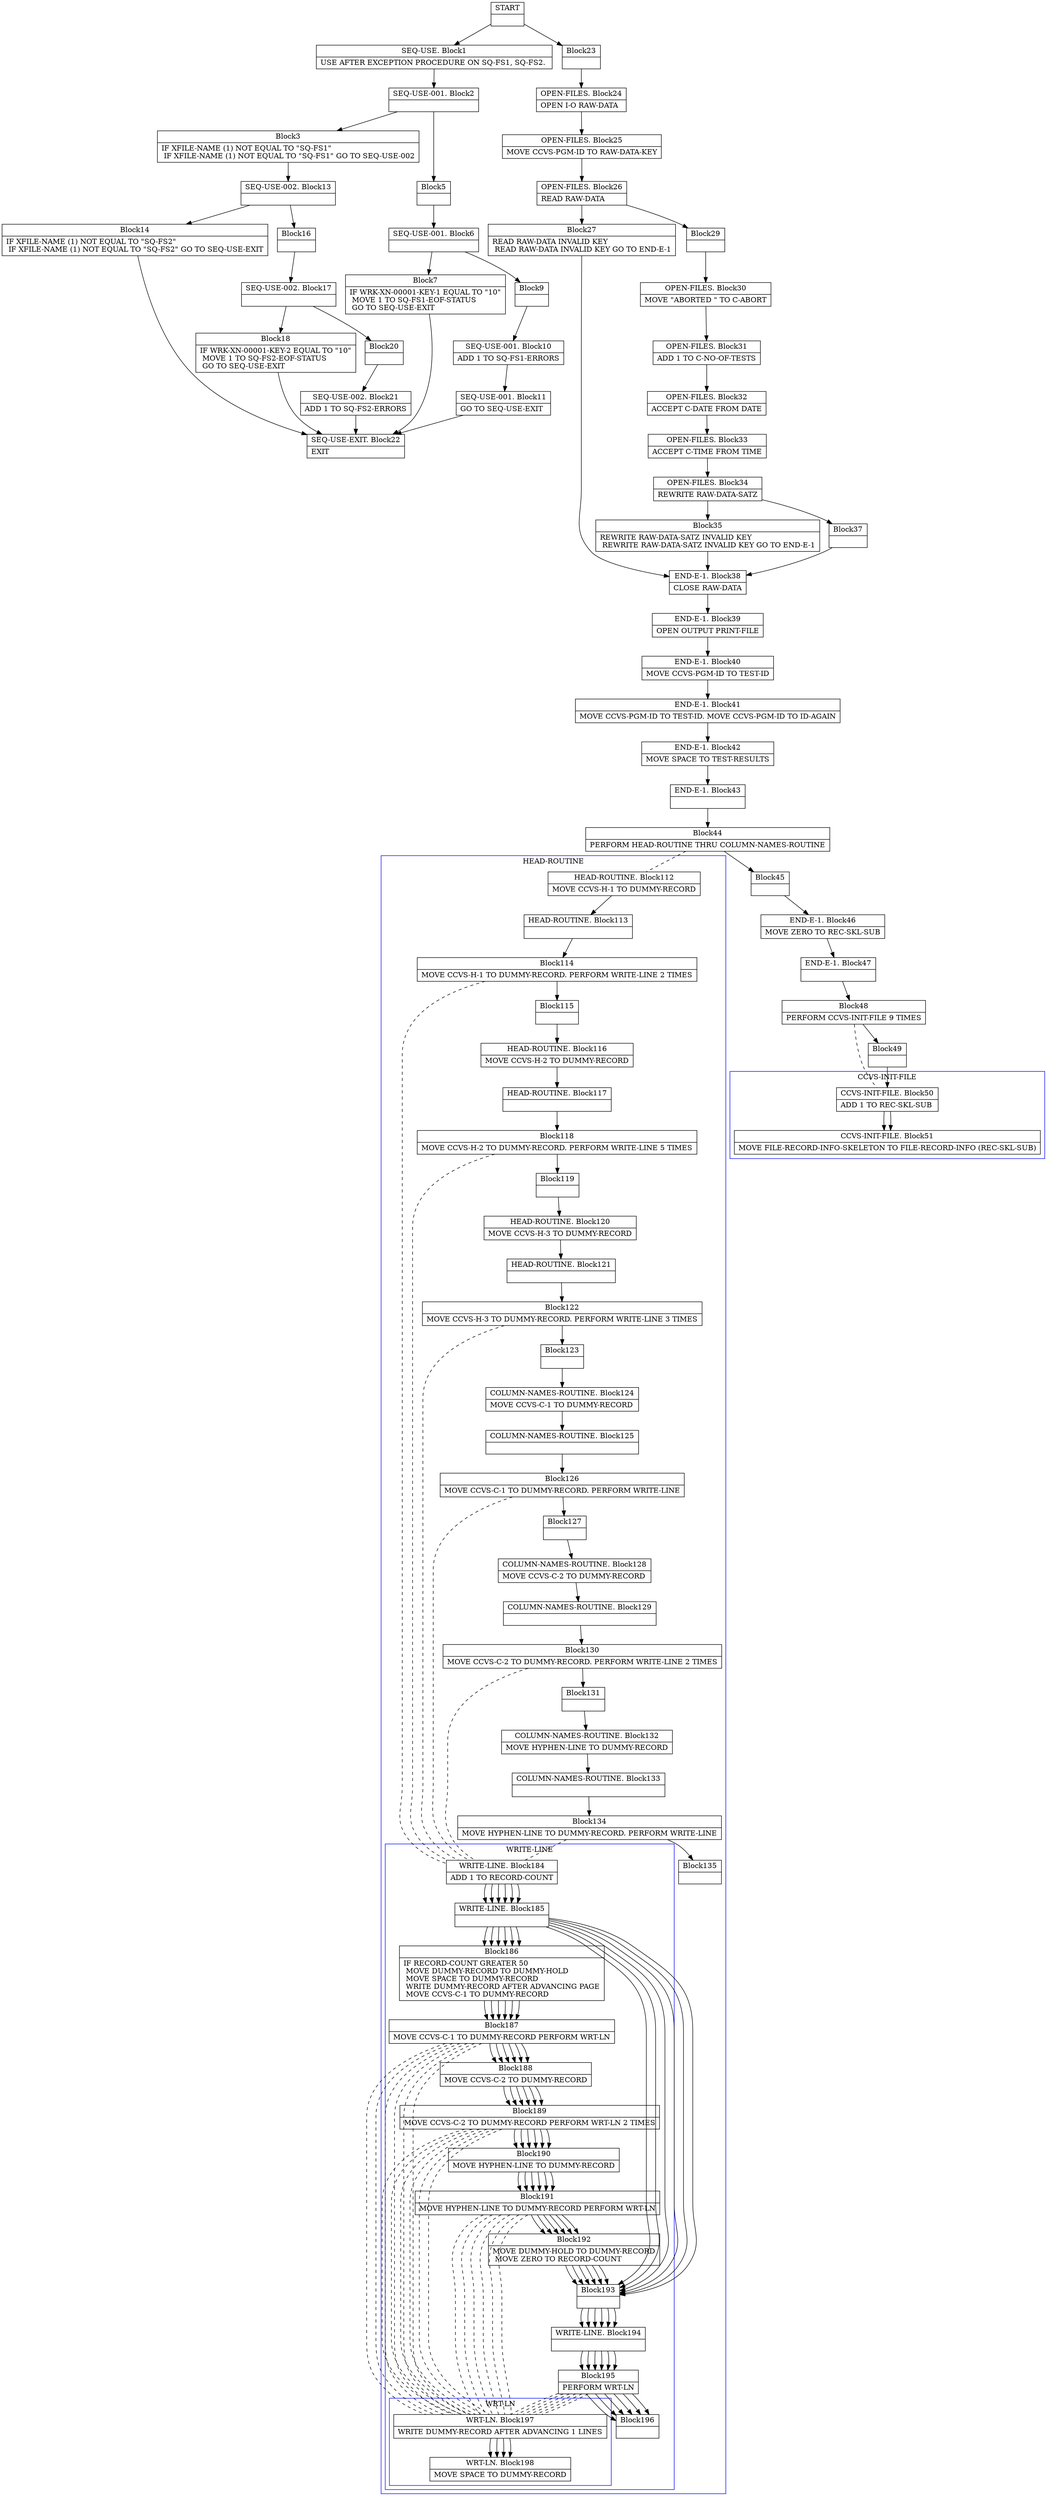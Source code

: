 digraph Cfg {
compound=true;
node [
shape = "record"
]

edge [
arrowtail = "empty"
]
Block0 [
label = "{START|}"
]
Block1 [
label = "{SEQ-USE. Block1|    USE AFTER EXCEPTION PROCEDURE ON SQ-FS1, SQ-FS2. \l}"
]
Block2 [
label = "{SEQ-USE-001. Block2|}"
]
Block3 [
label = "{Block3|    IF XFILE-NAME (1) NOT EQUAL TO \"SQ-FS1\"\l    IF XFILE-NAME (1) NOT EQUAL TO \"SQ-FS1\" GO TO SEQ-USE-002\l}"
]
Block13 [
label = "{SEQ-USE-002. Block13|}"
]
Block14 [
label = "{Block14|    IF XFILE-NAME (1) NOT EQUAL TO \"SQ-FS2\"\l    IF XFILE-NAME (1) NOT EQUAL TO \"SQ-FS2\" GO TO SEQ-USE-EXIT\l}"
]
Block22 [
label = "{SEQ-USE-EXIT. Block22|    EXIT\l}"
]
Block16 [
label = "{Block16|}"
]
Block17 [
label = "{SEQ-USE-002. Block17|}"
]
Block18 [
label = "{Block18|    IF WRK-XN-00001-KEY-2 EQUAL TO \"10\"\l             MOVE 1 TO SQ-FS2-EOF-STATUS\l             GO TO SEQ-USE-EXIT\l}"
]
Block20 [
label = "{Block20|}"
]
Block21 [
label = "{SEQ-USE-002. Block21|    ADD 1 TO SQ-FS2-ERRORS\l}"
]
Block5 [
label = "{Block5|}"
]
Block6 [
label = "{SEQ-USE-001. Block6|}"
]
Block7 [
label = "{Block7|    IF WRK-XN-00001-KEY-1 EQUAL TO \"10\"\l             MOVE 1 TO SQ-FS1-EOF-STATUS\l             GO TO SEQ-USE-EXIT\l}"
]
Block9 [
label = "{Block9|}"
]
Block10 [
label = "{SEQ-USE-001. Block10|    ADD 1 TO SQ-FS1-ERRORS\l}"
]
Block11 [
label = "{SEQ-USE-001. Block11|    GO TO SEQ-USE-EXIT\l}"
]
Block23 [
label = "{Block23|}"
]
Block24 [
label = "{OPEN-FILES. Block24|    OPEN I-O RAW-DATA\l}"
]
Block25 [
label = "{OPEN-FILES. Block25|    MOVE CCVS-PGM-ID TO RAW-DATA-KEY\l}"
]
Block26 [
label = "{OPEN-FILES. Block26|    READ RAW-DATA\l}"
]
Block27 [
label = "{Block27|    READ RAW-DATA INVALID KEY\l    READ RAW-DATA INVALID KEY GO TO END-E-1\l}"
]
Block38 [
label = "{END-E-1. Block38|    CLOSE RAW-DATA\l}"
]
Block39 [
label = "{END-E-1. Block39|    OPEN     OUTPUT PRINT-FILE\l}"
]
Block40 [
label = "{END-E-1. Block40|    MOVE CCVS-PGM-ID TO TEST-ID\l}"
]
Block41 [
label = "{END-E-1. Block41|    MOVE CCVS-PGM-ID TO TEST-ID. MOVE CCVS-PGM-ID TO ID-AGAIN\l}"
]
Block42 [
label = "{END-E-1. Block42|    MOVE    SPACE TO TEST-RESULTS\l}"
]
Block43 [
label = "{END-E-1. Block43|}"
]
Block44 [
label = "{Block44|    PERFORM  HEAD-ROUTINE THRU COLUMN-NAMES-ROUTINE\l}"
]
subgraph cluster_1{
color = blue;
label = "HEAD-ROUTINE";
Block112 [
label = "{HEAD-ROUTINE. Block112|    MOVE CCVS-H-1 TO DUMMY-RECORD\l}"
]
Block113 [
label = "{HEAD-ROUTINE. Block113|}"
]
Block114 [
label = "{Block114|    MOVE CCVS-H-1 TO DUMMY-RECORD. PERFORM WRITE-LINE 2 TIMES\l}"
]
subgraph cluster_8{
color = blue;
label = "WRITE-LINE";
Block184 [
label = "{WRITE-LINE. Block184|    ADD 1 TO RECORD-COUNT\l}"
]
Block185 [
label = "{WRITE-LINE. Block185|}"
]
Block186 [
label = "{Block186|    IF RECORD-COUNT GREATER 50\l        MOVE DUMMY-RECORD TO DUMMY-HOLD\l        MOVE SPACE TO DUMMY-RECORD\l        WRITE DUMMY-RECORD AFTER ADVANCING PAGE\l        MOVE CCVS-C-1 TO DUMMY-RECORD\l}"
]
Block187 [
label = "{Block187|        MOVE CCVS-C-1 TO DUMMY-RECORD PERFORM WRT-LN\l}"
]
subgraph cluster_21{
color = blue;
label = "WRT-LN";
Block197 [
label = "{WRT-LN. Block197|    WRITE    DUMMY-RECORD AFTER ADVANCING 1 LINES\l}"
]
Block198 [
label = "{WRT-LN. Block198|    MOVE SPACE TO DUMMY-RECORD\l}"
]
Block197 -> Block198

}
Block187 -> Block197 [style=dashed, arrowhead=none]

Block188 [
label = "{Block188|        MOVE CCVS-C-2 TO DUMMY-RECORD\l}"
]
Block189 [
label = "{Block189|        MOVE CCVS-C-2 TO DUMMY-RECORD PERFORM WRT-LN 2 TIMES\l}"
]
subgraph cluster_22{
color = blue;
label = "WRT-LN";
Block197 [
label = "{WRT-LN. Block197|    WRITE    DUMMY-RECORD AFTER ADVANCING 1 LINES\l}"
]
Block198 [
label = "{WRT-LN. Block198|    MOVE SPACE TO DUMMY-RECORD\l}"
]
Block197 -> Block198

}
Block189 -> Block197 [style=dashed, arrowhead=none]

Block190 [
label = "{Block190|        MOVE HYPHEN-LINE TO DUMMY-RECORD\l}"
]
Block191 [
label = "{Block191|        MOVE HYPHEN-LINE TO DUMMY-RECORD PERFORM WRT-LN\l}"
]
subgraph cluster_23{
color = blue;
label = "WRT-LN";
Block197 [
label = "{WRT-LN. Block197|    WRITE    DUMMY-RECORD AFTER ADVANCING 1 LINES\l}"
]
Block198 [
label = "{WRT-LN. Block198|    MOVE SPACE TO DUMMY-RECORD\l}"
]
Block197 -> Block198

}
Block191 -> Block197 [style=dashed, arrowhead=none]

Block192 [
label = "{Block192|        MOVE DUMMY-HOLD TO DUMMY-RECORD\l        MOVE ZERO TO RECORD-COUNT\l}"
]
Block193 [
label = "{Block193|}"
]
Block194 [
label = "{WRITE-LINE. Block194|}"
]
Block195 [
label = "{Block195|    PERFORM WRT-LN\l}"
]
subgraph cluster_24{
color = blue;
label = "WRT-LN";
Block197 [
label = "{WRT-LN. Block197|    WRITE    DUMMY-RECORD AFTER ADVANCING 1 LINES\l}"
]
Block198 [
label = "{WRT-LN. Block198|    MOVE SPACE TO DUMMY-RECORD\l}"
]
Block197 -> Block198

}
Block195 -> Block197 [style=dashed, arrowhead=none]

Block196 [
label = "{Block196|}"
]
Block184 -> Block185
Block185 -> Block186
Block185 -> Block193
Block186 -> Block187
Block187 -> Block188
Block188 -> Block189
Block189 -> Block190
Block190 -> Block191
Block191 -> Block192
Block192 -> Block193
Block193 -> Block194
Block194 -> Block195
Block195 -> Block196

}
Block114 -> Block184 [style=dashed, arrowhead=none]

Block115 [
label = "{Block115|}"
]
Block116 [
label = "{HEAD-ROUTINE. Block116|    MOVE CCVS-H-2 TO DUMMY-RECORD\l}"
]
Block117 [
label = "{HEAD-ROUTINE. Block117|}"
]
Block118 [
label = "{Block118|    MOVE CCVS-H-2 TO DUMMY-RECORD. PERFORM WRITE-LINE 5 TIMES\l}"
]
subgraph cluster_9{
color = blue;
label = "WRITE-LINE";
Block184 [
label = "{WRITE-LINE. Block184|    ADD 1 TO RECORD-COUNT\l}"
]
Block185 [
label = "{WRITE-LINE. Block185|}"
]
Block186 [
label = "{Block186|    IF RECORD-COUNT GREATER 50\l        MOVE DUMMY-RECORD TO DUMMY-HOLD\l        MOVE SPACE TO DUMMY-RECORD\l        WRITE DUMMY-RECORD AFTER ADVANCING PAGE\l        MOVE CCVS-C-1 TO DUMMY-RECORD\l}"
]
Block187 [
label = "{Block187|        MOVE CCVS-C-1 TO DUMMY-RECORD PERFORM WRT-LN\l}"
]
Block187 -> Block197 [style=dashed, arrowhead=none]

Block188 [
label = "{Block188|        MOVE CCVS-C-2 TO DUMMY-RECORD\l}"
]
Block189 [
label = "{Block189|        MOVE CCVS-C-2 TO DUMMY-RECORD PERFORM WRT-LN 2 TIMES\l}"
]
Block189 -> Block197 [style=dashed, arrowhead=none]

Block190 [
label = "{Block190|        MOVE HYPHEN-LINE TO DUMMY-RECORD\l}"
]
Block191 [
label = "{Block191|        MOVE HYPHEN-LINE TO DUMMY-RECORD PERFORM WRT-LN\l}"
]
Block191 -> Block197 [style=dashed, arrowhead=none]

Block192 [
label = "{Block192|        MOVE DUMMY-HOLD TO DUMMY-RECORD\l        MOVE ZERO TO RECORD-COUNT\l}"
]
Block193 [
label = "{Block193|}"
]
Block194 [
label = "{WRITE-LINE. Block194|}"
]
Block195 [
label = "{Block195|    PERFORM WRT-LN\l}"
]
Block195 -> Block197 [style=dashed, arrowhead=none]

Block196 [
label = "{Block196|}"
]
Block184 -> Block185
Block185 -> Block186
Block185 -> Block193
Block186 -> Block187
Block187 -> Block188
Block188 -> Block189
Block189 -> Block190
Block190 -> Block191
Block191 -> Block192
Block192 -> Block193
Block193 -> Block194
Block194 -> Block195
Block195 -> Block196

}
Block118 -> Block184 [style=dashed, arrowhead=none]

Block119 [
label = "{Block119|}"
]
Block120 [
label = "{HEAD-ROUTINE. Block120|    MOVE CCVS-H-3 TO DUMMY-RECORD\l}"
]
Block121 [
label = "{HEAD-ROUTINE. Block121|}"
]
Block122 [
label = "{Block122|    MOVE CCVS-H-3 TO DUMMY-RECORD. PERFORM WRITE-LINE 3 TIMES\l}"
]
subgraph cluster_10{
color = blue;
label = "WRITE-LINE";
Block184 [
label = "{WRITE-LINE. Block184|    ADD 1 TO RECORD-COUNT\l}"
]
Block185 [
label = "{WRITE-LINE. Block185|}"
]
Block186 [
label = "{Block186|    IF RECORD-COUNT GREATER 50\l        MOVE DUMMY-RECORD TO DUMMY-HOLD\l        MOVE SPACE TO DUMMY-RECORD\l        WRITE DUMMY-RECORD AFTER ADVANCING PAGE\l        MOVE CCVS-C-1 TO DUMMY-RECORD\l}"
]
Block187 [
label = "{Block187|        MOVE CCVS-C-1 TO DUMMY-RECORD PERFORM WRT-LN\l}"
]
Block187 -> Block197 [style=dashed, arrowhead=none]

Block188 [
label = "{Block188|        MOVE CCVS-C-2 TO DUMMY-RECORD\l}"
]
Block189 [
label = "{Block189|        MOVE CCVS-C-2 TO DUMMY-RECORD PERFORM WRT-LN 2 TIMES\l}"
]
Block189 -> Block197 [style=dashed, arrowhead=none]

Block190 [
label = "{Block190|        MOVE HYPHEN-LINE TO DUMMY-RECORD\l}"
]
Block191 [
label = "{Block191|        MOVE HYPHEN-LINE TO DUMMY-RECORD PERFORM WRT-LN\l}"
]
Block191 -> Block197 [style=dashed, arrowhead=none]

Block192 [
label = "{Block192|        MOVE DUMMY-HOLD TO DUMMY-RECORD\l        MOVE ZERO TO RECORD-COUNT\l}"
]
Block193 [
label = "{Block193|}"
]
Block194 [
label = "{WRITE-LINE. Block194|}"
]
Block195 [
label = "{Block195|    PERFORM WRT-LN\l}"
]
Block195 -> Block197 [style=dashed, arrowhead=none]

Block196 [
label = "{Block196|}"
]
Block184 -> Block185
Block185 -> Block186
Block185 -> Block193
Block186 -> Block187
Block187 -> Block188
Block188 -> Block189
Block189 -> Block190
Block190 -> Block191
Block191 -> Block192
Block192 -> Block193
Block193 -> Block194
Block194 -> Block195
Block195 -> Block196

}
Block122 -> Block184 [style=dashed, arrowhead=none]

Block123 [
label = "{Block123|}"
]
Block124 [
label = "{COLUMN-NAMES-ROUTINE. Block124|    MOVE CCVS-C-1 TO DUMMY-RECORD\l}"
]
Block125 [
label = "{COLUMN-NAMES-ROUTINE. Block125|}"
]
Block126 [
label = "{Block126|    MOVE CCVS-C-1 TO DUMMY-RECORD. PERFORM WRITE-LINE\l}"
]
subgraph cluster_11{
color = blue;
label = "WRITE-LINE";
Block184 [
label = "{WRITE-LINE. Block184|    ADD 1 TO RECORD-COUNT\l}"
]
Block185 [
label = "{WRITE-LINE. Block185|}"
]
Block186 [
label = "{Block186|    IF RECORD-COUNT GREATER 50\l        MOVE DUMMY-RECORD TO DUMMY-HOLD\l        MOVE SPACE TO DUMMY-RECORD\l        WRITE DUMMY-RECORD AFTER ADVANCING PAGE\l        MOVE CCVS-C-1 TO DUMMY-RECORD\l}"
]
Block187 [
label = "{Block187|        MOVE CCVS-C-1 TO DUMMY-RECORD PERFORM WRT-LN\l}"
]
Block187 -> Block197 [style=dashed, arrowhead=none]

Block188 [
label = "{Block188|        MOVE CCVS-C-2 TO DUMMY-RECORD\l}"
]
Block189 [
label = "{Block189|        MOVE CCVS-C-2 TO DUMMY-RECORD PERFORM WRT-LN 2 TIMES\l}"
]
Block189 -> Block197 [style=dashed, arrowhead=none]

Block190 [
label = "{Block190|        MOVE HYPHEN-LINE TO DUMMY-RECORD\l}"
]
Block191 [
label = "{Block191|        MOVE HYPHEN-LINE TO DUMMY-RECORD PERFORM WRT-LN\l}"
]
Block191 -> Block197 [style=dashed, arrowhead=none]

Block192 [
label = "{Block192|        MOVE DUMMY-HOLD TO DUMMY-RECORD\l        MOVE ZERO TO RECORD-COUNT\l}"
]
Block193 [
label = "{Block193|}"
]
Block194 [
label = "{WRITE-LINE. Block194|}"
]
Block195 [
label = "{Block195|    PERFORM WRT-LN\l}"
]
Block195 -> Block197 [style=dashed, arrowhead=none]

Block196 [
label = "{Block196|}"
]
Block184 -> Block185
Block185 -> Block186
Block185 -> Block193
Block186 -> Block187
Block187 -> Block188
Block188 -> Block189
Block189 -> Block190
Block190 -> Block191
Block191 -> Block192
Block192 -> Block193
Block193 -> Block194
Block194 -> Block195
Block195 -> Block196

}
Block126 -> Block184 [style=dashed, arrowhead=none]

Block127 [
label = "{Block127|}"
]
Block128 [
label = "{COLUMN-NAMES-ROUTINE. Block128|    MOVE CCVS-C-2 TO DUMMY-RECORD\l}"
]
Block129 [
label = "{COLUMN-NAMES-ROUTINE. Block129|}"
]
Block130 [
label = "{Block130|    MOVE CCVS-C-2 TO DUMMY-RECORD. PERFORM WRITE-LINE 2 TIMES\l}"
]
subgraph cluster_12{
color = blue;
label = "WRITE-LINE";
Block184 [
label = "{WRITE-LINE. Block184|    ADD 1 TO RECORD-COUNT\l}"
]
Block185 [
label = "{WRITE-LINE. Block185|}"
]
Block186 [
label = "{Block186|    IF RECORD-COUNT GREATER 50\l        MOVE DUMMY-RECORD TO DUMMY-HOLD\l        MOVE SPACE TO DUMMY-RECORD\l        WRITE DUMMY-RECORD AFTER ADVANCING PAGE\l        MOVE CCVS-C-1 TO DUMMY-RECORD\l}"
]
Block187 [
label = "{Block187|        MOVE CCVS-C-1 TO DUMMY-RECORD PERFORM WRT-LN\l}"
]
Block187 -> Block197 [style=dashed, arrowhead=none]

Block188 [
label = "{Block188|        MOVE CCVS-C-2 TO DUMMY-RECORD\l}"
]
Block189 [
label = "{Block189|        MOVE CCVS-C-2 TO DUMMY-RECORD PERFORM WRT-LN 2 TIMES\l}"
]
Block189 -> Block197 [style=dashed, arrowhead=none]

Block190 [
label = "{Block190|        MOVE HYPHEN-LINE TO DUMMY-RECORD\l}"
]
Block191 [
label = "{Block191|        MOVE HYPHEN-LINE TO DUMMY-RECORD PERFORM WRT-LN\l}"
]
Block191 -> Block197 [style=dashed, arrowhead=none]

Block192 [
label = "{Block192|        MOVE DUMMY-HOLD TO DUMMY-RECORD\l        MOVE ZERO TO RECORD-COUNT\l}"
]
Block193 [
label = "{Block193|}"
]
Block194 [
label = "{WRITE-LINE. Block194|}"
]
Block195 [
label = "{Block195|    PERFORM WRT-LN\l}"
]
Block195 -> Block197 [style=dashed, arrowhead=none]

Block196 [
label = "{Block196|}"
]
Block184 -> Block185
Block185 -> Block186
Block185 -> Block193
Block186 -> Block187
Block187 -> Block188
Block188 -> Block189
Block189 -> Block190
Block190 -> Block191
Block191 -> Block192
Block192 -> Block193
Block193 -> Block194
Block194 -> Block195
Block195 -> Block196

}
Block130 -> Block184 [style=dashed, arrowhead=none]

Block131 [
label = "{Block131|}"
]
Block132 [
label = "{COLUMN-NAMES-ROUTINE. Block132|    MOVE HYPHEN-LINE TO DUMMY-RECORD\l}"
]
Block133 [
label = "{COLUMN-NAMES-ROUTINE. Block133|}"
]
Block134 [
label = "{Block134|    MOVE HYPHEN-LINE TO DUMMY-RECORD. PERFORM WRITE-LINE\l}"
]
subgraph cluster_13{
color = blue;
label = "WRITE-LINE";
Block184 [
label = "{WRITE-LINE. Block184|    ADD 1 TO RECORD-COUNT\l}"
]
Block185 [
label = "{WRITE-LINE. Block185|}"
]
Block186 [
label = "{Block186|    IF RECORD-COUNT GREATER 50\l        MOVE DUMMY-RECORD TO DUMMY-HOLD\l        MOVE SPACE TO DUMMY-RECORD\l        WRITE DUMMY-RECORD AFTER ADVANCING PAGE\l        MOVE CCVS-C-1 TO DUMMY-RECORD\l}"
]
Block187 [
label = "{Block187|        MOVE CCVS-C-1 TO DUMMY-RECORD PERFORM WRT-LN\l}"
]
Block187 -> Block197 [style=dashed, arrowhead=none]

Block188 [
label = "{Block188|        MOVE CCVS-C-2 TO DUMMY-RECORD\l}"
]
Block189 [
label = "{Block189|        MOVE CCVS-C-2 TO DUMMY-RECORD PERFORM WRT-LN 2 TIMES\l}"
]
Block189 -> Block197 [style=dashed, arrowhead=none]

Block190 [
label = "{Block190|        MOVE HYPHEN-LINE TO DUMMY-RECORD\l}"
]
Block191 [
label = "{Block191|        MOVE HYPHEN-LINE TO DUMMY-RECORD PERFORM WRT-LN\l}"
]
Block191 -> Block197 [style=dashed, arrowhead=none]

Block192 [
label = "{Block192|        MOVE DUMMY-HOLD TO DUMMY-RECORD\l        MOVE ZERO TO RECORD-COUNT\l}"
]
Block193 [
label = "{Block193|}"
]
Block194 [
label = "{WRITE-LINE. Block194|}"
]
Block195 [
label = "{Block195|    PERFORM WRT-LN\l}"
]
Block195 -> Block197 [style=dashed, arrowhead=none]

Block196 [
label = "{Block196|}"
]
Block184 -> Block185
Block185 -> Block186
Block185 -> Block193
Block186 -> Block187
Block187 -> Block188
Block188 -> Block189
Block189 -> Block190
Block190 -> Block191
Block191 -> Block192
Block192 -> Block193
Block193 -> Block194
Block194 -> Block195
Block195 -> Block196

}
Block134 -> Block184 [style=dashed, arrowhead=none]

Block135 [
label = "{Block135|}"
]
Block112 -> Block113
Block113 -> Block114
Block114 -> Block115
Block115 -> Block116
Block116 -> Block117
Block117 -> Block118
Block118 -> Block119
Block119 -> Block120
Block120 -> Block121
Block121 -> Block122
Block122 -> Block123
Block123 -> Block124
Block124 -> Block125
Block125 -> Block126
Block126 -> Block127
Block127 -> Block128
Block128 -> Block129
Block129 -> Block130
Block130 -> Block131
Block131 -> Block132
Block132 -> Block133
Block133 -> Block134
Block134 -> Block135

}
Block44 -> Block112 [style=dashed, arrowhead=none]

Block45 [
label = "{Block45|}"
]
Block46 [
label = "{END-E-1. Block46|    MOVE ZERO TO REC-SKL-SUB\l}"
]
Block47 [
label = "{END-E-1. Block47|}"
]
Block48 [
label = "{Block48|    PERFORM CCVS-INIT-FILE 9 TIMES\l}"
]
subgraph cluster_2{
color = blue;
label = "CCVS-INIT-FILE";
Block50 [
label = "{CCVS-INIT-FILE. Block50|    ADD 1 TO REC-SKL-SUB\l}"
]
Block51 [
label = "{CCVS-INIT-FILE. Block51|    MOVE FILE-RECORD-INFO-SKELETON TO                   FILE-RECORD-INFO (REC-SKL-SUB)\l}"
]
Block50 -> Block51

}
Block48 -> Block50 [style=dashed, arrowhead=none]

Block49 [
label = "{Block49|}"
]
Block50 [
label = "{CCVS-INIT-FILE. Block50|    ADD 1 TO REC-SKL-SUB\l}"
]
Block51 [
label = "{CCVS-INIT-FILE. Block51|    MOVE FILE-RECORD-INFO-SKELETON TO                   FILE-RECORD-INFO (REC-SKL-SUB)\l}"
]
Block29 [
label = "{Block29|}"
]
Block30 [
label = "{OPEN-FILES. Block30|    MOVE \"ABORTED \" TO C-ABORT\l}"
]
Block31 [
label = "{OPEN-FILES. Block31|    ADD 1 TO C-NO-OF-TESTS\l}"
]
Block32 [
label = "{OPEN-FILES. Block32|    ACCEPT C-DATE  FROM DATE\l}"
]
Block33 [
label = "{OPEN-FILES. Block33|    ACCEPT C-TIME  FROM TIME\l}"
]
Block34 [
label = "{OPEN-FILES. Block34|    REWRITE RAW-DATA-SATZ\l}"
]
Block35 [
label = "{Block35|    REWRITE RAW-DATA-SATZ INVALID KEY\l    REWRITE RAW-DATA-SATZ INVALID KEY GO TO END-E-1\l}"
]
Block37 [
label = "{Block37|}"
]
Block0 -> Block1
Block0 -> Block23
Block1 -> Block2
Block2 -> Block3
Block2 -> Block5
Block3 -> Block13
Block13 -> Block14
Block13 -> Block16
Block14 -> Block22
Block16 -> Block17
Block17 -> Block18
Block17 -> Block20
Block18 -> Block22
Block20 -> Block21
Block21 -> Block22
Block5 -> Block6
Block6 -> Block7
Block6 -> Block9
Block7 -> Block22
Block9 -> Block10
Block10 -> Block11
Block11 -> Block22
Block23 -> Block24
Block24 -> Block25
Block25 -> Block26
Block26 -> Block27
Block26 -> Block29
Block27 -> Block38
Block38 -> Block39
Block39 -> Block40
Block40 -> Block41
Block41 -> Block42
Block42 -> Block43
Block43 -> Block44
Block44 -> Block45
Block45 -> Block46
Block46 -> Block47
Block47 -> Block48
Block48 -> Block49
Block49 -> Block50
Block50 -> Block51
Block29 -> Block30
Block30 -> Block31
Block31 -> Block32
Block32 -> Block33
Block33 -> Block34
Block34 -> Block35
Block34 -> Block37
Block35 -> Block38
Block37 -> Block38

}
